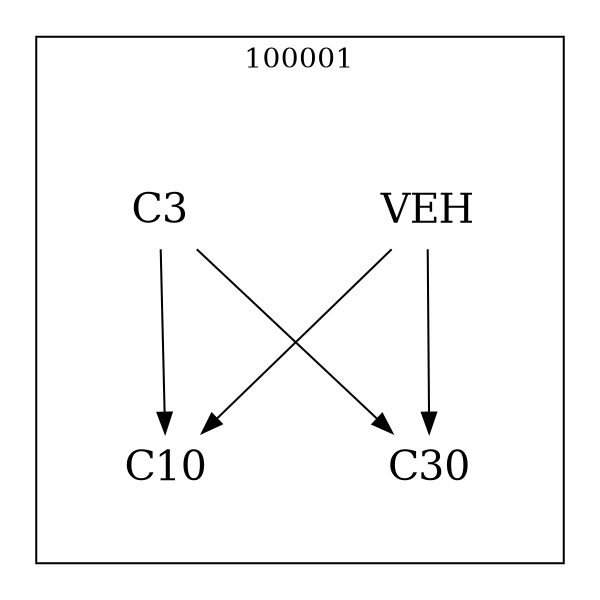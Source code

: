 strict digraph DAGS {
	size = "4,4!" ; ratio ="fill"; subgraph cluster_0{
			labeldoc = "t";
			label = "100001";node	[label= VEH, shape = plaintext, fontsize=20] VEH;node	[label= C3, shape = plaintext, fontsize=20] C3;node	[label= C10, shape = plaintext, fontsize=20] C10;node	[label= C30, shape = plaintext, fontsize=20] C30;
VEH->C10;
VEH->C30;
C3->C10;
C3->C30;
	}}